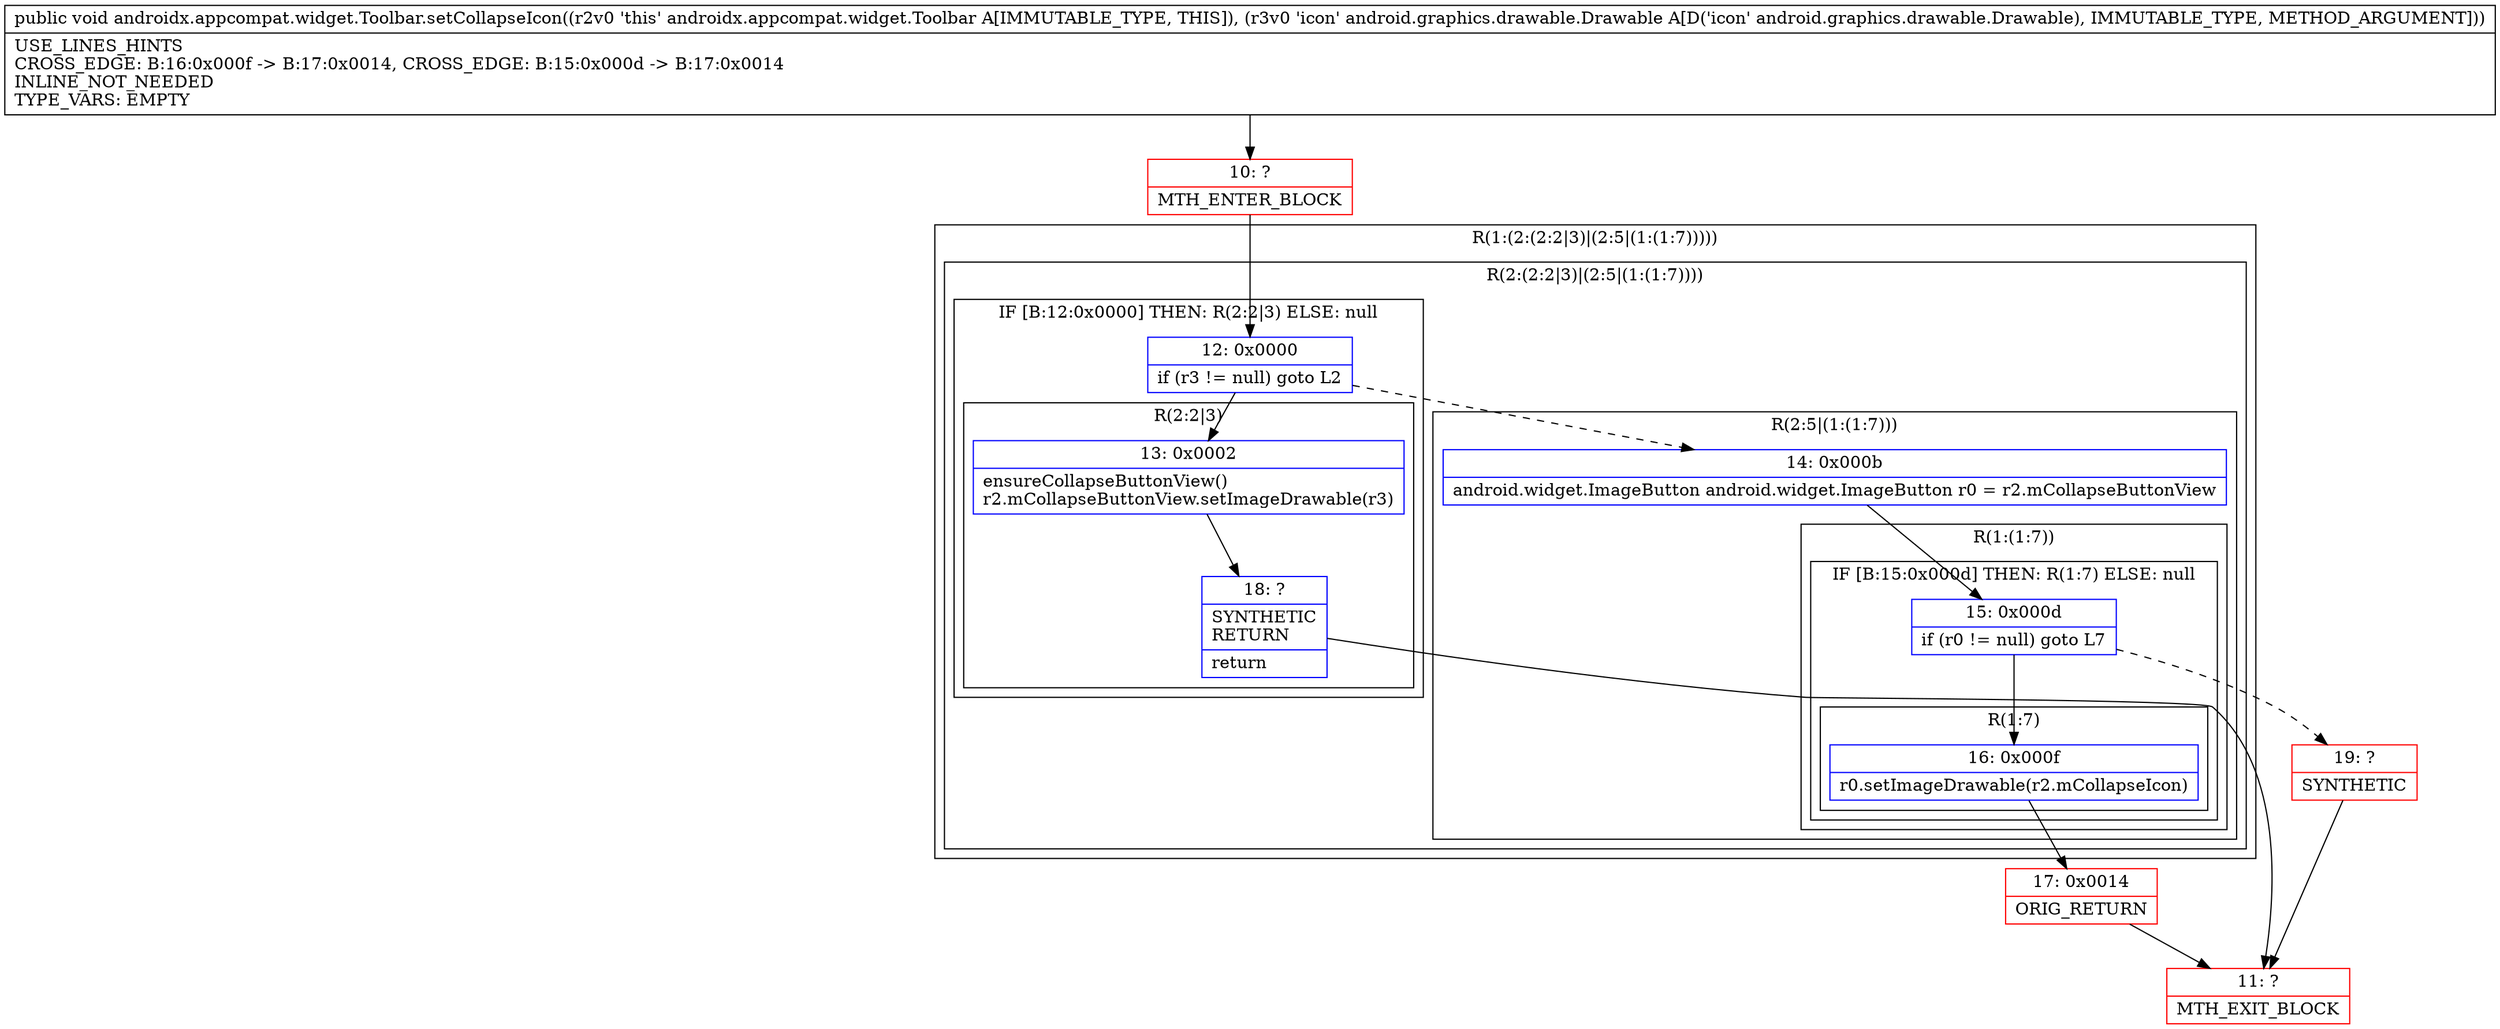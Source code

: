 digraph "CFG forandroidx.appcompat.widget.Toolbar.setCollapseIcon(Landroid\/graphics\/drawable\/Drawable;)V" {
subgraph cluster_Region_911569302 {
label = "R(1:(2:(2:2|3)|(2:5|(1:(1:7)))))";
node [shape=record,color=blue];
subgraph cluster_Region_962741063 {
label = "R(2:(2:2|3)|(2:5|(1:(1:7))))";
node [shape=record,color=blue];
subgraph cluster_IfRegion_983310989 {
label = "IF [B:12:0x0000] THEN: R(2:2|3) ELSE: null";
node [shape=record,color=blue];
Node_12 [shape=record,label="{12\:\ 0x0000|if (r3 != null) goto L2\l}"];
subgraph cluster_Region_1481173247 {
label = "R(2:2|3)";
node [shape=record,color=blue];
Node_13 [shape=record,label="{13\:\ 0x0002|ensureCollapseButtonView()\lr2.mCollapseButtonView.setImageDrawable(r3)\l}"];
Node_18 [shape=record,label="{18\:\ ?|SYNTHETIC\lRETURN\l|return\l}"];
}
}
subgraph cluster_Region_1187373975 {
label = "R(2:5|(1:(1:7)))";
node [shape=record,color=blue];
Node_14 [shape=record,label="{14\:\ 0x000b|android.widget.ImageButton android.widget.ImageButton r0 = r2.mCollapseButtonView\l}"];
subgraph cluster_Region_1166867361 {
label = "R(1:(1:7))";
node [shape=record,color=blue];
subgraph cluster_IfRegion_62287335 {
label = "IF [B:15:0x000d] THEN: R(1:7) ELSE: null";
node [shape=record,color=blue];
Node_15 [shape=record,label="{15\:\ 0x000d|if (r0 != null) goto L7\l}"];
subgraph cluster_Region_1619080417 {
label = "R(1:7)";
node [shape=record,color=blue];
Node_16 [shape=record,label="{16\:\ 0x000f|r0.setImageDrawable(r2.mCollapseIcon)\l}"];
}
}
}
}
}
}
Node_10 [shape=record,color=red,label="{10\:\ ?|MTH_ENTER_BLOCK\l}"];
Node_11 [shape=record,color=red,label="{11\:\ ?|MTH_EXIT_BLOCK\l}"];
Node_17 [shape=record,color=red,label="{17\:\ 0x0014|ORIG_RETURN\l}"];
Node_19 [shape=record,color=red,label="{19\:\ ?|SYNTHETIC\l}"];
MethodNode[shape=record,label="{public void androidx.appcompat.widget.Toolbar.setCollapseIcon((r2v0 'this' androidx.appcompat.widget.Toolbar A[IMMUTABLE_TYPE, THIS]), (r3v0 'icon' android.graphics.drawable.Drawable A[D('icon' android.graphics.drawable.Drawable), IMMUTABLE_TYPE, METHOD_ARGUMENT]))  | USE_LINES_HINTS\lCROSS_EDGE: B:16:0x000f \-\> B:17:0x0014, CROSS_EDGE: B:15:0x000d \-\> B:17:0x0014\lINLINE_NOT_NEEDED\lTYPE_VARS: EMPTY\l}"];
MethodNode -> Node_10;Node_12 -> Node_13;
Node_12 -> Node_14[style=dashed];
Node_13 -> Node_18;
Node_18 -> Node_11;
Node_14 -> Node_15;
Node_15 -> Node_16;
Node_15 -> Node_19[style=dashed];
Node_16 -> Node_17;
Node_10 -> Node_12;
Node_17 -> Node_11;
Node_19 -> Node_11;
}

